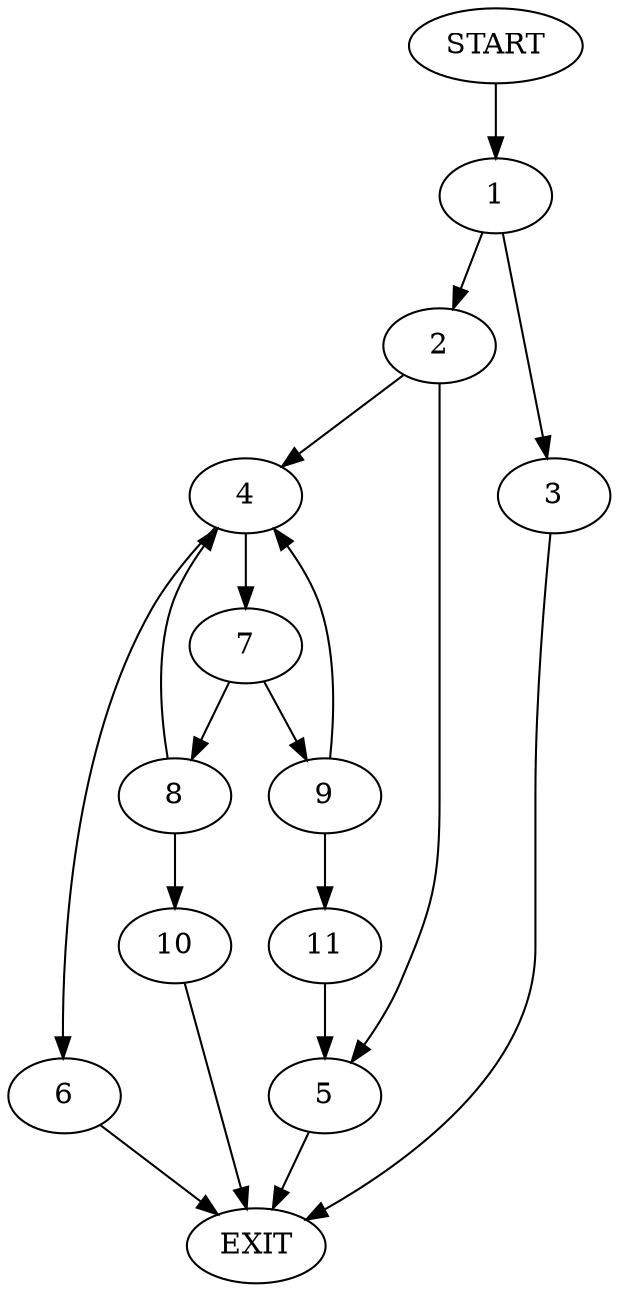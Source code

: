 digraph {
0 [label="START"]
12 [label="EXIT"]
0 -> 1
1 -> 2
1 -> 3
3 -> 12
2 -> 4
2 -> 5
4 -> 6
4 -> 7
5 -> 12
6 -> 12
7 -> 8
7 -> 9
8 -> 10
8 -> 4
9 -> 4
9 -> 11
10 -> 12
11 -> 5
}
